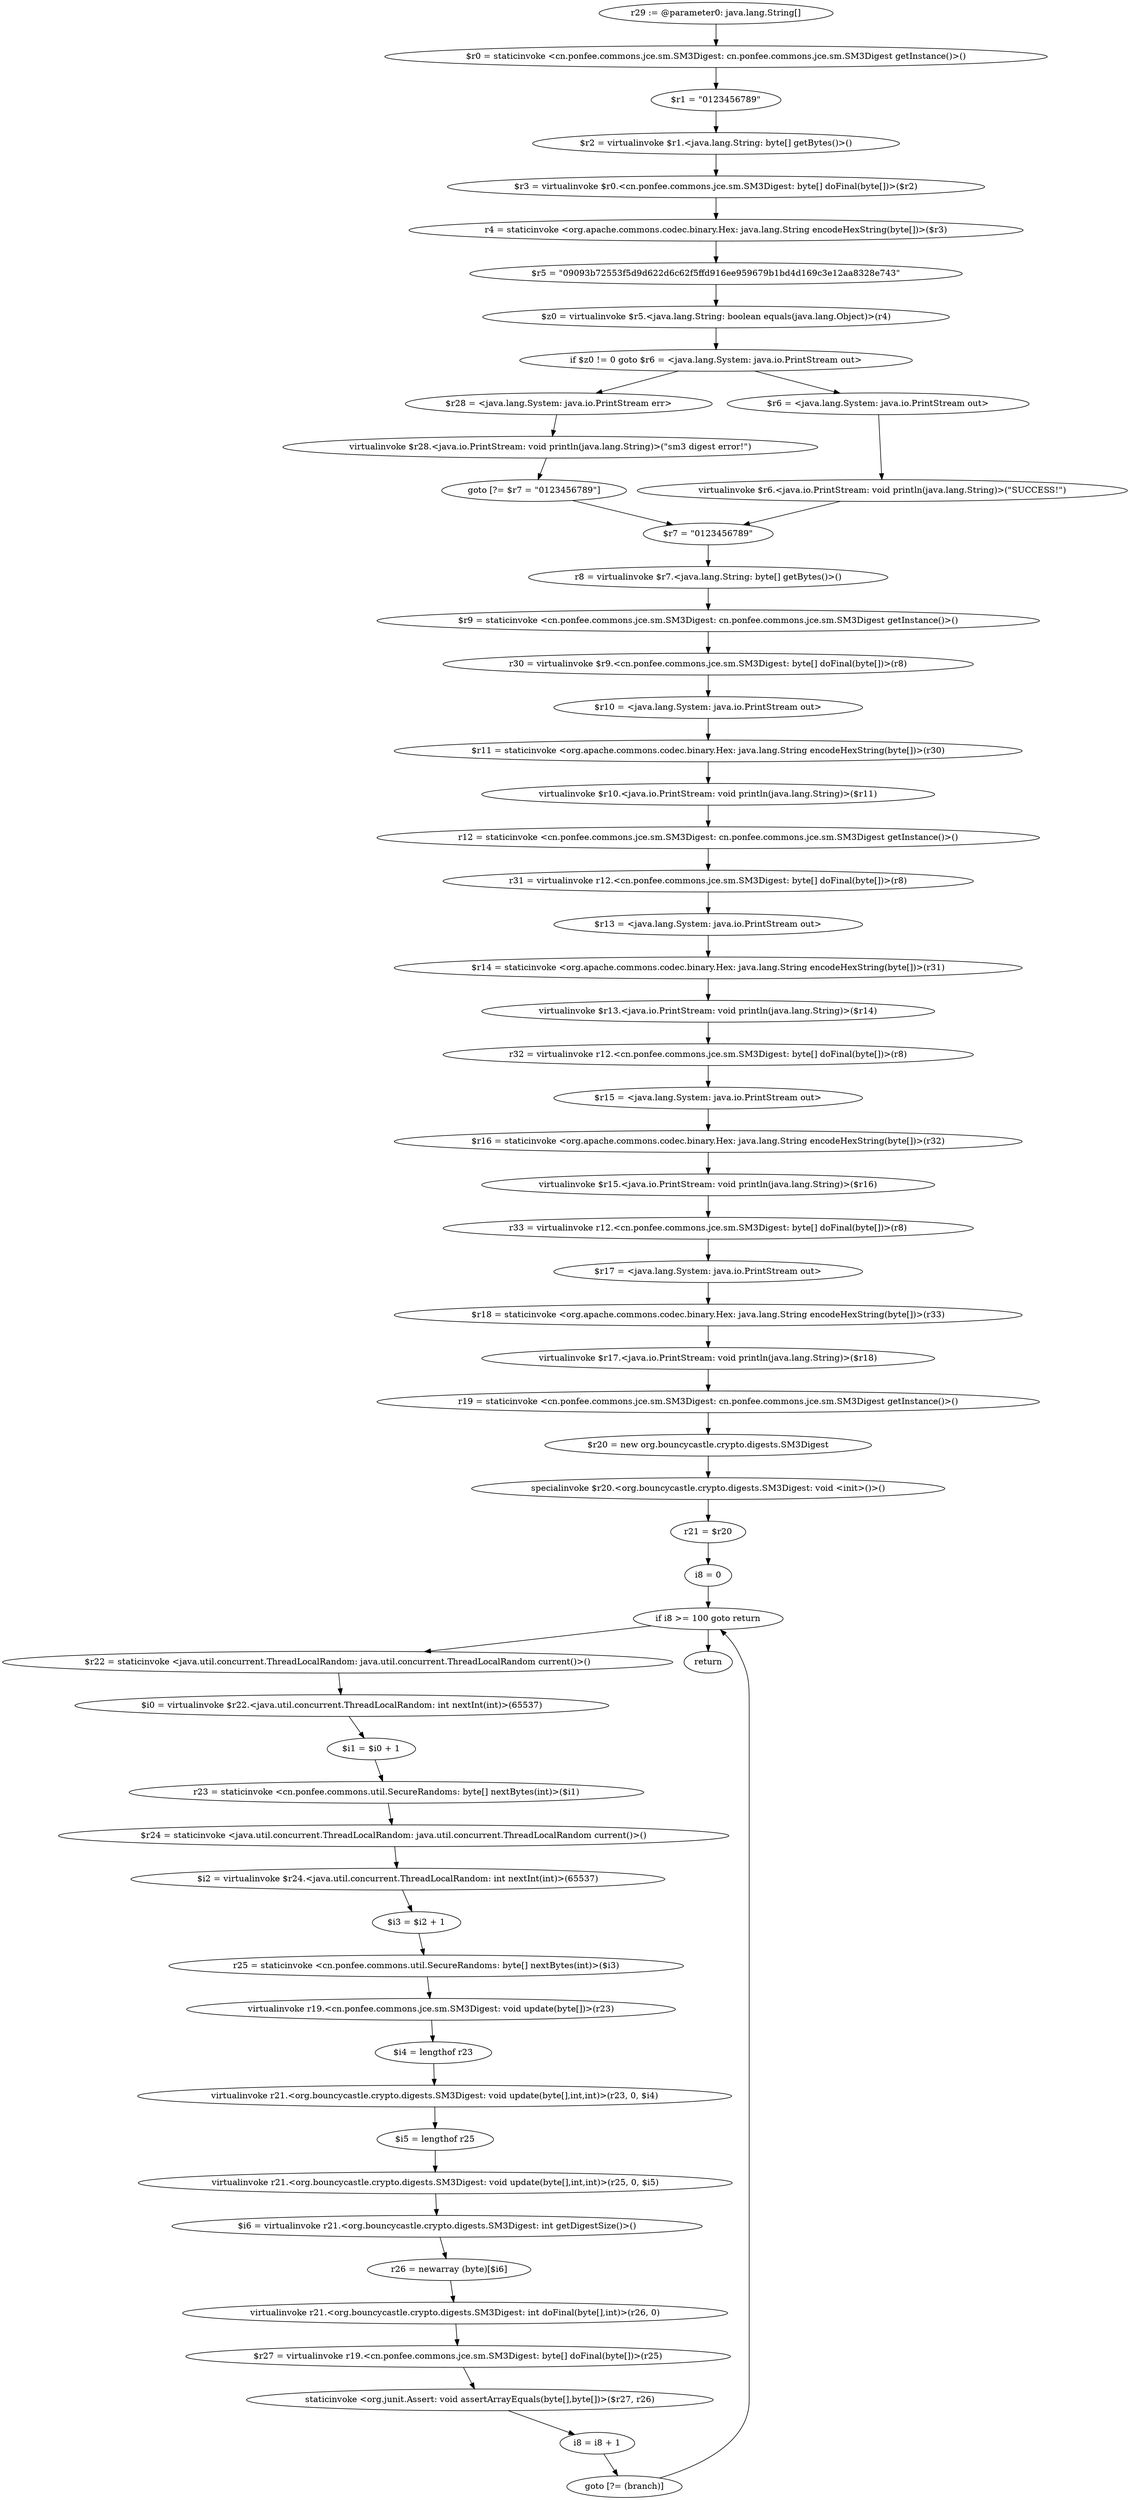 digraph "unitGraph" {
    "r29 := @parameter0: java.lang.String[]"
    "$r0 = staticinvoke <cn.ponfee.commons.jce.sm.SM3Digest: cn.ponfee.commons.jce.sm.SM3Digest getInstance()>()"
    "$r1 = \"0123456789\""
    "$r2 = virtualinvoke $r1.<java.lang.String: byte[] getBytes()>()"
    "$r3 = virtualinvoke $r0.<cn.ponfee.commons.jce.sm.SM3Digest: byte[] doFinal(byte[])>($r2)"
    "r4 = staticinvoke <org.apache.commons.codec.binary.Hex: java.lang.String encodeHexString(byte[])>($r3)"
    "$r5 = \"09093b72553f5d9d622d6c62f5ffd916ee959679b1bd4d169c3e12aa8328e743\""
    "$z0 = virtualinvoke $r5.<java.lang.String: boolean equals(java.lang.Object)>(r4)"
    "if $z0 != 0 goto $r6 = <java.lang.System: java.io.PrintStream out>"
    "$r28 = <java.lang.System: java.io.PrintStream err>"
    "virtualinvoke $r28.<java.io.PrintStream: void println(java.lang.String)>(\"sm3 digest error!\")"
    "goto [?= $r7 = \"0123456789\"]"
    "$r6 = <java.lang.System: java.io.PrintStream out>"
    "virtualinvoke $r6.<java.io.PrintStream: void println(java.lang.String)>(\"SUCCESS!\")"
    "$r7 = \"0123456789\""
    "r8 = virtualinvoke $r7.<java.lang.String: byte[] getBytes()>()"
    "$r9 = staticinvoke <cn.ponfee.commons.jce.sm.SM3Digest: cn.ponfee.commons.jce.sm.SM3Digest getInstance()>()"
    "r30 = virtualinvoke $r9.<cn.ponfee.commons.jce.sm.SM3Digest: byte[] doFinal(byte[])>(r8)"
    "$r10 = <java.lang.System: java.io.PrintStream out>"
    "$r11 = staticinvoke <org.apache.commons.codec.binary.Hex: java.lang.String encodeHexString(byte[])>(r30)"
    "virtualinvoke $r10.<java.io.PrintStream: void println(java.lang.String)>($r11)"
    "r12 = staticinvoke <cn.ponfee.commons.jce.sm.SM3Digest: cn.ponfee.commons.jce.sm.SM3Digest getInstance()>()"
    "r31 = virtualinvoke r12.<cn.ponfee.commons.jce.sm.SM3Digest: byte[] doFinal(byte[])>(r8)"
    "$r13 = <java.lang.System: java.io.PrintStream out>"
    "$r14 = staticinvoke <org.apache.commons.codec.binary.Hex: java.lang.String encodeHexString(byte[])>(r31)"
    "virtualinvoke $r13.<java.io.PrintStream: void println(java.lang.String)>($r14)"
    "r32 = virtualinvoke r12.<cn.ponfee.commons.jce.sm.SM3Digest: byte[] doFinal(byte[])>(r8)"
    "$r15 = <java.lang.System: java.io.PrintStream out>"
    "$r16 = staticinvoke <org.apache.commons.codec.binary.Hex: java.lang.String encodeHexString(byte[])>(r32)"
    "virtualinvoke $r15.<java.io.PrintStream: void println(java.lang.String)>($r16)"
    "r33 = virtualinvoke r12.<cn.ponfee.commons.jce.sm.SM3Digest: byte[] doFinal(byte[])>(r8)"
    "$r17 = <java.lang.System: java.io.PrintStream out>"
    "$r18 = staticinvoke <org.apache.commons.codec.binary.Hex: java.lang.String encodeHexString(byte[])>(r33)"
    "virtualinvoke $r17.<java.io.PrintStream: void println(java.lang.String)>($r18)"
    "r19 = staticinvoke <cn.ponfee.commons.jce.sm.SM3Digest: cn.ponfee.commons.jce.sm.SM3Digest getInstance()>()"
    "$r20 = new org.bouncycastle.crypto.digests.SM3Digest"
    "specialinvoke $r20.<org.bouncycastle.crypto.digests.SM3Digest: void <init>()>()"
    "r21 = $r20"
    "i8 = 0"
    "if i8 >= 100 goto return"
    "$r22 = staticinvoke <java.util.concurrent.ThreadLocalRandom: java.util.concurrent.ThreadLocalRandom current()>()"
    "$i0 = virtualinvoke $r22.<java.util.concurrent.ThreadLocalRandom: int nextInt(int)>(65537)"
    "$i1 = $i0 + 1"
    "r23 = staticinvoke <cn.ponfee.commons.util.SecureRandoms: byte[] nextBytes(int)>($i1)"
    "$r24 = staticinvoke <java.util.concurrent.ThreadLocalRandom: java.util.concurrent.ThreadLocalRandom current()>()"
    "$i2 = virtualinvoke $r24.<java.util.concurrent.ThreadLocalRandom: int nextInt(int)>(65537)"
    "$i3 = $i2 + 1"
    "r25 = staticinvoke <cn.ponfee.commons.util.SecureRandoms: byte[] nextBytes(int)>($i3)"
    "virtualinvoke r19.<cn.ponfee.commons.jce.sm.SM3Digest: void update(byte[])>(r23)"
    "$i4 = lengthof r23"
    "virtualinvoke r21.<org.bouncycastle.crypto.digests.SM3Digest: void update(byte[],int,int)>(r23, 0, $i4)"
    "$i5 = lengthof r25"
    "virtualinvoke r21.<org.bouncycastle.crypto.digests.SM3Digest: void update(byte[],int,int)>(r25, 0, $i5)"
    "$i6 = virtualinvoke r21.<org.bouncycastle.crypto.digests.SM3Digest: int getDigestSize()>()"
    "r26 = newarray (byte)[$i6]"
    "virtualinvoke r21.<org.bouncycastle.crypto.digests.SM3Digest: int doFinal(byte[],int)>(r26, 0)"
    "$r27 = virtualinvoke r19.<cn.ponfee.commons.jce.sm.SM3Digest: byte[] doFinal(byte[])>(r25)"
    "staticinvoke <org.junit.Assert: void assertArrayEquals(byte[],byte[])>($r27, r26)"
    "i8 = i8 + 1"
    "goto [?= (branch)]"
    "return"
    "r29 := @parameter0: java.lang.String[]"->"$r0 = staticinvoke <cn.ponfee.commons.jce.sm.SM3Digest: cn.ponfee.commons.jce.sm.SM3Digest getInstance()>()";
    "$r0 = staticinvoke <cn.ponfee.commons.jce.sm.SM3Digest: cn.ponfee.commons.jce.sm.SM3Digest getInstance()>()"->"$r1 = \"0123456789\"";
    "$r1 = \"0123456789\""->"$r2 = virtualinvoke $r1.<java.lang.String: byte[] getBytes()>()";
    "$r2 = virtualinvoke $r1.<java.lang.String: byte[] getBytes()>()"->"$r3 = virtualinvoke $r0.<cn.ponfee.commons.jce.sm.SM3Digest: byte[] doFinal(byte[])>($r2)";
    "$r3 = virtualinvoke $r0.<cn.ponfee.commons.jce.sm.SM3Digest: byte[] doFinal(byte[])>($r2)"->"r4 = staticinvoke <org.apache.commons.codec.binary.Hex: java.lang.String encodeHexString(byte[])>($r3)";
    "r4 = staticinvoke <org.apache.commons.codec.binary.Hex: java.lang.String encodeHexString(byte[])>($r3)"->"$r5 = \"09093b72553f5d9d622d6c62f5ffd916ee959679b1bd4d169c3e12aa8328e743\"";
    "$r5 = \"09093b72553f5d9d622d6c62f5ffd916ee959679b1bd4d169c3e12aa8328e743\""->"$z0 = virtualinvoke $r5.<java.lang.String: boolean equals(java.lang.Object)>(r4)";
    "$z0 = virtualinvoke $r5.<java.lang.String: boolean equals(java.lang.Object)>(r4)"->"if $z0 != 0 goto $r6 = <java.lang.System: java.io.PrintStream out>";
    "if $z0 != 0 goto $r6 = <java.lang.System: java.io.PrintStream out>"->"$r28 = <java.lang.System: java.io.PrintStream err>";
    "if $z0 != 0 goto $r6 = <java.lang.System: java.io.PrintStream out>"->"$r6 = <java.lang.System: java.io.PrintStream out>";
    "$r28 = <java.lang.System: java.io.PrintStream err>"->"virtualinvoke $r28.<java.io.PrintStream: void println(java.lang.String)>(\"sm3 digest error!\")";
    "virtualinvoke $r28.<java.io.PrintStream: void println(java.lang.String)>(\"sm3 digest error!\")"->"goto [?= $r7 = \"0123456789\"]";
    "goto [?= $r7 = \"0123456789\"]"->"$r7 = \"0123456789\"";
    "$r6 = <java.lang.System: java.io.PrintStream out>"->"virtualinvoke $r6.<java.io.PrintStream: void println(java.lang.String)>(\"SUCCESS!\")";
    "virtualinvoke $r6.<java.io.PrintStream: void println(java.lang.String)>(\"SUCCESS!\")"->"$r7 = \"0123456789\"";
    "$r7 = \"0123456789\""->"r8 = virtualinvoke $r7.<java.lang.String: byte[] getBytes()>()";
    "r8 = virtualinvoke $r7.<java.lang.String: byte[] getBytes()>()"->"$r9 = staticinvoke <cn.ponfee.commons.jce.sm.SM3Digest: cn.ponfee.commons.jce.sm.SM3Digest getInstance()>()";
    "$r9 = staticinvoke <cn.ponfee.commons.jce.sm.SM3Digest: cn.ponfee.commons.jce.sm.SM3Digest getInstance()>()"->"r30 = virtualinvoke $r9.<cn.ponfee.commons.jce.sm.SM3Digest: byte[] doFinal(byte[])>(r8)";
    "r30 = virtualinvoke $r9.<cn.ponfee.commons.jce.sm.SM3Digest: byte[] doFinal(byte[])>(r8)"->"$r10 = <java.lang.System: java.io.PrintStream out>";
    "$r10 = <java.lang.System: java.io.PrintStream out>"->"$r11 = staticinvoke <org.apache.commons.codec.binary.Hex: java.lang.String encodeHexString(byte[])>(r30)";
    "$r11 = staticinvoke <org.apache.commons.codec.binary.Hex: java.lang.String encodeHexString(byte[])>(r30)"->"virtualinvoke $r10.<java.io.PrintStream: void println(java.lang.String)>($r11)";
    "virtualinvoke $r10.<java.io.PrintStream: void println(java.lang.String)>($r11)"->"r12 = staticinvoke <cn.ponfee.commons.jce.sm.SM3Digest: cn.ponfee.commons.jce.sm.SM3Digest getInstance()>()";
    "r12 = staticinvoke <cn.ponfee.commons.jce.sm.SM3Digest: cn.ponfee.commons.jce.sm.SM3Digest getInstance()>()"->"r31 = virtualinvoke r12.<cn.ponfee.commons.jce.sm.SM3Digest: byte[] doFinal(byte[])>(r8)";
    "r31 = virtualinvoke r12.<cn.ponfee.commons.jce.sm.SM3Digest: byte[] doFinal(byte[])>(r8)"->"$r13 = <java.lang.System: java.io.PrintStream out>";
    "$r13 = <java.lang.System: java.io.PrintStream out>"->"$r14 = staticinvoke <org.apache.commons.codec.binary.Hex: java.lang.String encodeHexString(byte[])>(r31)";
    "$r14 = staticinvoke <org.apache.commons.codec.binary.Hex: java.lang.String encodeHexString(byte[])>(r31)"->"virtualinvoke $r13.<java.io.PrintStream: void println(java.lang.String)>($r14)";
    "virtualinvoke $r13.<java.io.PrintStream: void println(java.lang.String)>($r14)"->"r32 = virtualinvoke r12.<cn.ponfee.commons.jce.sm.SM3Digest: byte[] doFinal(byte[])>(r8)";
    "r32 = virtualinvoke r12.<cn.ponfee.commons.jce.sm.SM3Digest: byte[] doFinal(byte[])>(r8)"->"$r15 = <java.lang.System: java.io.PrintStream out>";
    "$r15 = <java.lang.System: java.io.PrintStream out>"->"$r16 = staticinvoke <org.apache.commons.codec.binary.Hex: java.lang.String encodeHexString(byte[])>(r32)";
    "$r16 = staticinvoke <org.apache.commons.codec.binary.Hex: java.lang.String encodeHexString(byte[])>(r32)"->"virtualinvoke $r15.<java.io.PrintStream: void println(java.lang.String)>($r16)";
    "virtualinvoke $r15.<java.io.PrintStream: void println(java.lang.String)>($r16)"->"r33 = virtualinvoke r12.<cn.ponfee.commons.jce.sm.SM3Digest: byte[] doFinal(byte[])>(r8)";
    "r33 = virtualinvoke r12.<cn.ponfee.commons.jce.sm.SM3Digest: byte[] doFinal(byte[])>(r8)"->"$r17 = <java.lang.System: java.io.PrintStream out>";
    "$r17 = <java.lang.System: java.io.PrintStream out>"->"$r18 = staticinvoke <org.apache.commons.codec.binary.Hex: java.lang.String encodeHexString(byte[])>(r33)";
    "$r18 = staticinvoke <org.apache.commons.codec.binary.Hex: java.lang.String encodeHexString(byte[])>(r33)"->"virtualinvoke $r17.<java.io.PrintStream: void println(java.lang.String)>($r18)";
    "virtualinvoke $r17.<java.io.PrintStream: void println(java.lang.String)>($r18)"->"r19 = staticinvoke <cn.ponfee.commons.jce.sm.SM3Digest: cn.ponfee.commons.jce.sm.SM3Digest getInstance()>()";
    "r19 = staticinvoke <cn.ponfee.commons.jce.sm.SM3Digest: cn.ponfee.commons.jce.sm.SM3Digest getInstance()>()"->"$r20 = new org.bouncycastle.crypto.digests.SM3Digest";
    "$r20 = new org.bouncycastle.crypto.digests.SM3Digest"->"specialinvoke $r20.<org.bouncycastle.crypto.digests.SM3Digest: void <init>()>()";
    "specialinvoke $r20.<org.bouncycastle.crypto.digests.SM3Digest: void <init>()>()"->"r21 = $r20";
    "r21 = $r20"->"i8 = 0";
    "i8 = 0"->"if i8 >= 100 goto return";
    "if i8 >= 100 goto return"->"$r22 = staticinvoke <java.util.concurrent.ThreadLocalRandom: java.util.concurrent.ThreadLocalRandom current()>()";
    "if i8 >= 100 goto return"->"return";
    "$r22 = staticinvoke <java.util.concurrent.ThreadLocalRandom: java.util.concurrent.ThreadLocalRandom current()>()"->"$i0 = virtualinvoke $r22.<java.util.concurrent.ThreadLocalRandom: int nextInt(int)>(65537)";
    "$i0 = virtualinvoke $r22.<java.util.concurrent.ThreadLocalRandom: int nextInt(int)>(65537)"->"$i1 = $i0 + 1";
    "$i1 = $i0 + 1"->"r23 = staticinvoke <cn.ponfee.commons.util.SecureRandoms: byte[] nextBytes(int)>($i1)";
    "r23 = staticinvoke <cn.ponfee.commons.util.SecureRandoms: byte[] nextBytes(int)>($i1)"->"$r24 = staticinvoke <java.util.concurrent.ThreadLocalRandom: java.util.concurrent.ThreadLocalRandom current()>()";
    "$r24 = staticinvoke <java.util.concurrent.ThreadLocalRandom: java.util.concurrent.ThreadLocalRandom current()>()"->"$i2 = virtualinvoke $r24.<java.util.concurrent.ThreadLocalRandom: int nextInt(int)>(65537)";
    "$i2 = virtualinvoke $r24.<java.util.concurrent.ThreadLocalRandom: int nextInt(int)>(65537)"->"$i3 = $i2 + 1";
    "$i3 = $i2 + 1"->"r25 = staticinvoke <cn.ponfee.commons.util.SecureRandoms: byte[] nextBytes(int)>($i3)";
    "r25 = staticinvoke <cn.ponfee.commons.util.SecureRandoms: byte[] nextBytes(int)>($i3)"->"virtualinvoke r19.<cn.ponfee.commons.jce.sm.SM3Digest: void update(byte[])>(r23)";
    "virtualinvoke r19.<cn.ponfee.commons.jce.sm.SM3Digest: void update(byte[])>(r23)"->"$i4 = lengthof r23";
    "$i4 = lengthof r23"->"virtualinvoke r21.<org.bouncycastle.crypto.digests.SM3Digest: void update(byte[],int,int)>(r23, 0, $i4)";
    "virtualinvoke r21.<org.bouncycastle.crypto.digests.SM3Digest: void update(byte[],int,int)>(r23, 0, $i4)"->"$i5 = lengthof r25";
    "$i5 = lengthof r25"->"virtualinvoke r21.<org.bouncycastle.crypto.digests.SM3Digest: void update(byte[],int,int)>(r25, 0, $i5)";
    "virtualinvoke r21.<org.bouncycastle.crypto.digests.SM3Digest: void update(byte[],int,int)>(r25, 0, $i5)"->"$i6 = virtualinvoke r21.<org.bouncycastle.crypto.digests.SM3Digest: int getDigestSize()>()";
    "$i6 = virtualinvoke r21.<org.bouncycastle.crypto.digests.SM3Digest: int getDigestSize()>()"->"r26 = newarray (byte)[$i6]";
    "r26 = newarray (byte)[$i6]"->"virtualinvoke r21.<org.bouncycastle.crypto.digests.SM3Digest: int doFinal(byte[],int)>(r26, 0)";
    "virtualinvoke r21.<org.bouncycastle.crypto.digests.SM3Digest: int doFinal(byte[],int)>(r26, 0)"->"$r27 = virtualinvoke r19.<cn.ponfee.commons.jce.sm.SM3Digest: byte[] doFinal(byte[])>(r25)";
    "$r27 = virtualinvoke r19.<cn.ponfee.commons.jce.sm.SM3Digest: byte[] doFinal(byte[])>(r25)"->"staticinvoke <org.junit.Assert: void assertArrayEquals(byte[],byte[])>($r27, r26)";
    "staticinvoke <org.junit.Assert: void assertArrayEquals(byte[],byte[])>($r27, r26)"->"i8 = i8 + 1";
    "i8 = i8 + 1"->"goto [?= (branch)]";
    "goto [?= (branch)]"->"if i8 >= 100 goto return";
}

